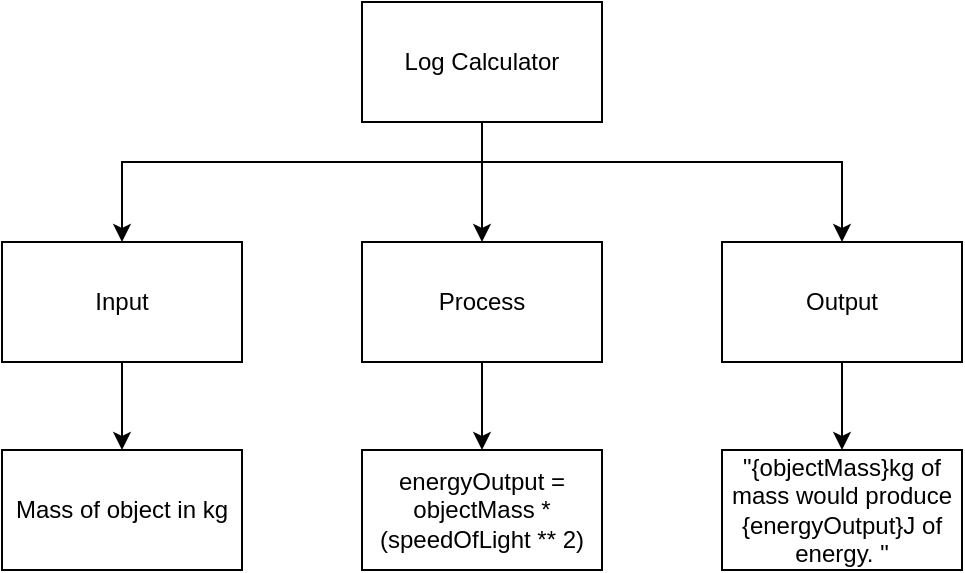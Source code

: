 <mxfile>
    <diagram id="NzsklzAfA6btZbwGXR4g" name="Page-1">
        <mxGraphModel dx="522" dy="1196" grid="1" gridSize="10" guides="1" tooltips="1" connect="1" arrows="1" fold="1" page="1" pageScale="1" pageWidth="850" pageHeight="1100" math="0" shadow="0">
            <root>
                <mxCell id="0"/>
                <mxCell id="1" parent="0"/>
                <mxCell id="2" style="edgeStyle=orthogonalEdgeStyle;html=1;rounded=0;" parent="1" source="5" target="7" edge="1">
                    <mxGeometry relative="1" as="geometry"/>
                </mxCell>
                <mxCell id="3" style="edgeStyle=orthogonalEdgeStyle;rounded=0;html=1;" parent="1" source="5" target="9" edge="1">
                    <mxGeometry relative="1" as="geometry">
                        <Array as="points">
                            <mxPoint x="438" y="156"/>
                            <mxPoint x="618" y="156"/>
                        </Array>
                    </mxGeometry>
                </mxCell>
                <mxCell id="4" style="edgeStyle=orthogonalEdgeStyle;rounded=0;html=1;" parent="1" source="5" target="11" edge="1">
                    <mxGeometry relative="1" as="geometry">
                        <Array as="points">
                            <mxPoint x="438" y="156"/>
                            <mxPoint x="258" y="156"/>
                        </Array>
                    </mxGeometry>
                </mxCell>
                <mxCell id="5" value="Log Calculator" style="rounded=0;whiteSpace=wrap;html=1;" parent="1" vertex="1">
                    <mxGeometry x="378" y="76" width="120" height="60" as="geometry"/>
                </mxCell>
                <mxCell id="6" style="edgeStyle=orthogonalEdgeStyle;shape=connector;rounded=0;html=1;exitX=0.5;exitY=1;exitDx=0;exitDy=0;entryX=0.5;entryY=0;entryDx=0;entryDy=0;labelBackgroundColor=default;strokeColor=default;fontFamily=Helvetica;fontSize=11;fontColor=default;endArrow=classic;" parent="1" source="7" target="13" edge="1">
                    <mxGeometry relative="1" as="geometry"/>
                </mxCell>
                <mxCell id="7" value="Process" style="rounded=0;whiteSpace=wrap;html=1;" parent="1" vertex="1">
                    <mxGeometry x="378" y="196" width="120" height="60" as="geometry"/>
                </mxCell>
                <mxCell id="8" style="edgeStyle=orthogonalEdgeStyle;shape=connector;rounded=0;html=1;entryX=0.5;entryY=0;entryDx=0;entryDy=0;labelBackgroundColor=default;strokeColor=default;fontFamily=Helvetica;fontSize=11;fontColor=default;endArrow=classic;" parent="1" source="9" target="14" edge="1">
                    <mxGeometry relative="1" as="geometry"/>
                </mxCell>
                <mxCell id="9" value="Output" style="rounded=0;whiteSpace=wrap;html=1;" parent="1" vertex="1">
                    <mxGeometry x="558" y="196" width="120" height="60" as="geometry"/>
                </mxCell>
                <mxCell id="10" style="edgeStyle=orthogonalEdgeStyle;html=1;entryX=0.5;entryY=0;entryDx=0;entryDy=0;rounded=0;" parent="1" source="11" target="12" edge="1">
                    <mxGeometry relative="1" as="geometry"/>
                </mxCell>
                <mxCell id="11" value="Input" style="rounded=0;whiteSpace=wrap;html=1;" parent="1" vertex="1">
                    <mxGeometry x="198" y="196" width="120" height="60" as="geometry"/>
                </mxCell>
                <mxCell id="12" value="Mass of object in kg" style="rounded=0;whiteSpace=wrap;html=1;" parent="1" vertex="1">
                    <mxGeometry x="198" y="300" width="120" height="60" as="geometry"/>
                </mxCell>
                <mxCell id="13" value="energyOutput = objectMass * (speedOfLight ** 2)" style="rounded=0;whiteSpace=wrap;html=1;" parent="1" vertex="1">
                    <mxGeometry x="378" y="300" width="120" height="60" as="geometry"/>
                </mxCell>
                <mxCell id="14" value="&quot;{objectMass}kg of mass would produce {energyOutput}J of energy. &quot;" style="rounded=0;whiteSpace=wrap;html=1;" parent="1" vertex="1">
                    <mxGeometry x="558" y="300" width="120" height="60" as="geometry"/>
                </mxCell>
            </root>
        </mxGraphModel>
    </diagram>
</mxfile>